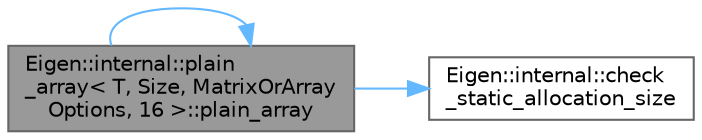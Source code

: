 digraph "Eigen::internal::plain_array&lt; T, Size, MatrixOrArrayOptions, 16 &gt;::plain_array"
{
 // LATEX_PDF_SIZE
  bgcolor="transparent";
  edge [fontname=Helvetica,fontsize=10,labelfontname=Helvetica,labelfontsize=10];
  node [fontname=Helvetica,fontsize=10,shape=box,height=0.2,width=0.4];
  rankdir="LR";
  Node1 [id="Node000001",label="Eigen::internal::plain\l_array\< T, Size, MatrixOrArray\lOptions, 16 \>::plain_array",height=0.2,width=0.4,color="gray40", fillcolor="grey60", style="filled", fontcolor="black",tooltip=" "];
  Node1 -> Node2 [id="edge1_Node000001_Node000002",color="steelblue1",style="solid",tooltip=" "];
  Node2 [id="Node000002",label="Eigen::internal::check\l_static_allocation_size",height=0.2,width=0.4,color="grey40", fillcolor="white", style="filled",URL="$namespace_eigen_1_1internal.html#a0f7142ecdc385ba5e9dcf80f996c2e25",tooltip=" "];
  Node1 -> Node1 [id="edge2_Node000001_Node000001",color="steelblue1",style="solid",tooltip=" "];
}
